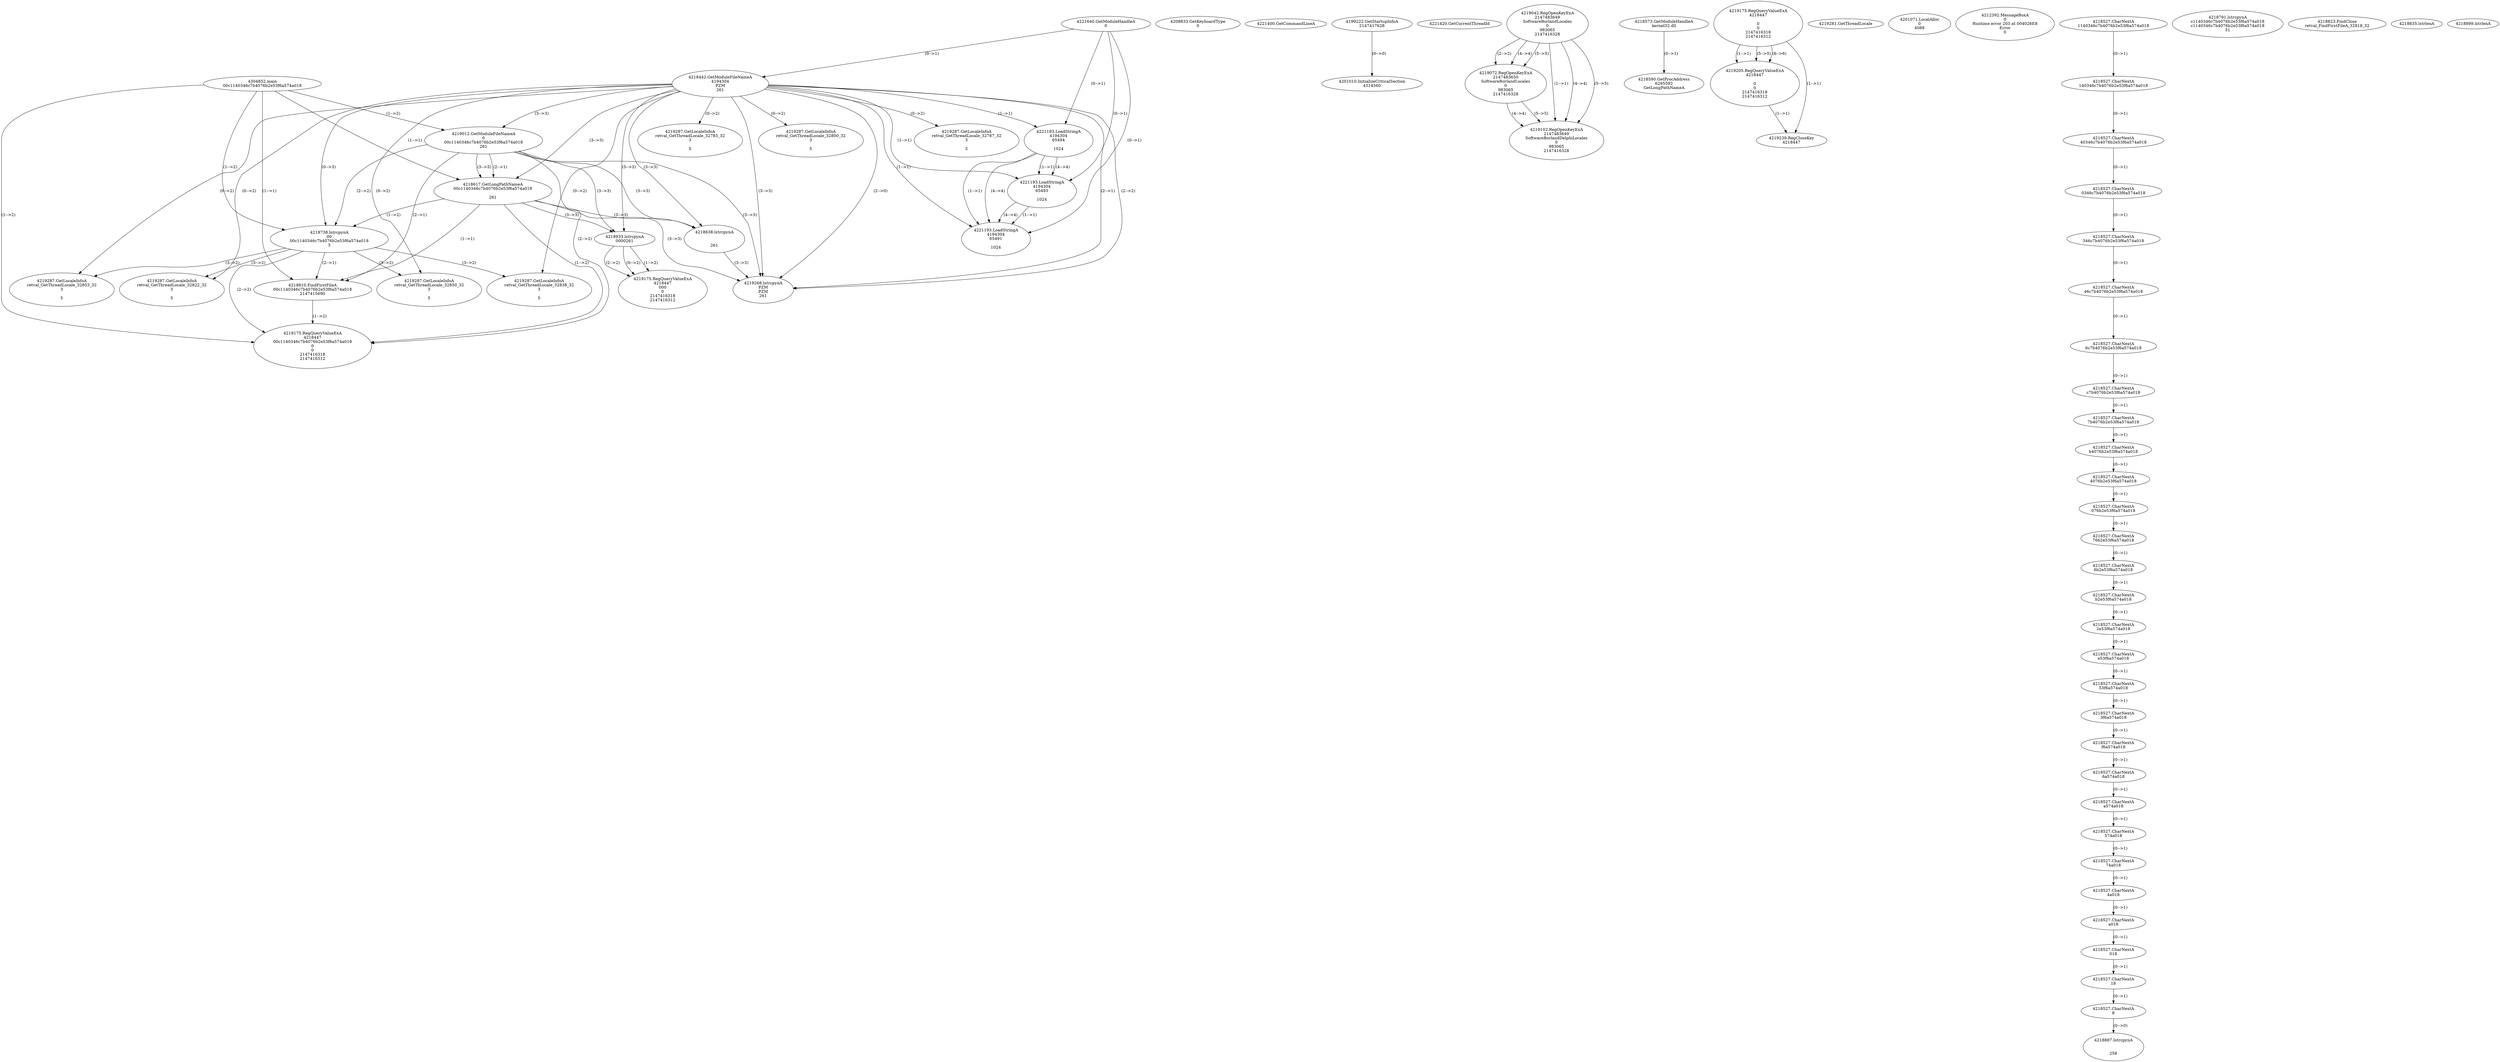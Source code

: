 // Global SCDG with merge call
digraph {
	0 [label="4304852.main
00c1140346c7b4076b2e53f6a574a018"]
	1 [label="4221640.GetModuleHandleA
0"]
	2 [label="4208833.GetKeyboardType
0"]
	3 [label="4221400.GetCommandLineA
"]
	4 [label="4199222.GetStartupInfoA
2147417628"]
	5 [label="4221420.GetCurrentThreadId
"]
	6 [label="4218442.GetModuleFileNameA
4194304
PZM
261"]
	1 -> 6 [label="(0-->1)"]
	7 [label="4219012.GetModuleFileNameA
0
00c1140346c7b4076b2e53f6a574a018
261"]
	0 -> 7 [label="(1-->2)"]
	6 -> 7 [label="(3-->3)"]
	8 [label="4219042.RegOpenKeyExA
2147483649
Software\Borland\Locales
0
983065
2147416328"]
	9 [label="4219072.RegOpenKeyExA
2147483650
Software\Borland\Locales
0
983065
2147416328"]
	8 -> 9 [label="(2-->2)"]
	8 -> 9 [label="(4-->4)"]
	8 -> 9 [label="(5-->5)"]
	10 [label="4218573.GetModuleHandleA
kernel32.dll"]
	11 [label="4218590.GetProcAddress
6295592
GetLongPathNameA"]
	10 -> 11 [label="(0-->1)"]
	12 [label="4218617.GetLongPathNameA
00c1140346c7b4076b2e53f6a574a018

261"]
	0 -> 12 [label="(1-->1)"]
	7 -> 12 [label="(2-->1)"]
	6 -> 12 [label="(3-->3)"]
	7 -> 12 [label="(3-->3)"]
	13 [label="4218638.lstrcpynA


261"]
	6 -> 13 [label="(3-->3)"]
	7 -> 13 [label="(3-->3)"]
	12 -> 13 [label="(3-->3)"]
	14 [label="4219175.RegQueryValueExA
4218447

0
0
2147416318
2147416312"]
	15 [label="4219205.RegQueryValueExA
4218447

0
0
2147416318
2147416312"]
	14 -> 15 [label="(1-->1)"]
	14 -> 15 [label="(5-->5)"]
	14 -> 15 [label="(6-->6)"]
	16 [label="4219239.RegCloseKey
4218447"]
	14 -> 16 [label="(1-->1)"]
	15 -> 16 [label="(1-->1)"]
	17 [label="4219268.lstrcpynA
PZM
PZM
261"]
	6 -> 17 [label="(2-->1)"]
	6 -> 17 [label="(2-->2)"]
	6 -> 17 [label="(3-->3)"]
	7 -> 17 [label="(3-->3)"]
	12 -> 17 [label="(3-->3)"]
	13 -> 17 [label="(3-->3)"]
	6 -> 17 [label="(2-->0)"]
	18 [label="4219281.GetThreadLocale
"]
	19 [label="4219287.GetLocaleInfoA
retval_GetThreadLocale_32787_32
3

5"]
	6 -> 19 [label="(0-->2)"]
	20 [label="4221193.LoadStringA
4194304
65494

1024"]
	1 -> 20 [label="(0-->1)"]
	6 -> 20 [label="(1-->1)"]
	21 [label="4221193.LoadStringA
4194304
65493

1024"]
	1 -> 21 [label="(0-->1)"]
	6 -> 21 [label="(1-->1)"]
	20 -> 21 [label="(1-->1)"]
	20 -> 21 [label="(4-->4)"]
	22 [label="4201010.InitializeCriticalSection
4314560"]
	4 -> 22 [label="(0-->0)"]
	23 [label="4201071.LocalAlloc
0
4088"]
	24 [label="4212392.MessageBoxA
0
Runtime error 203 at 004026E8
Error
0"]
	25 [label="4218738.lstrcpynA
00
00c1140346c7b4076b2e53f6a574a018
3"]
	0 -> 25 [label="(1-->2)"]
	7 -> 25 [label="(2-->2)"]
	12 -> 25 [label="(1-->2)"]
	6 -> 25 [label="(0-->3)"]
	26 [label="4218527.CharNextA
1140346c7b4076b2e53f6a574a018"]
	27 [label="4218527.CharNextA
140346c7b4076b2e53f6a574a018"]
	26 -> 27 [label="(0-->1)"]
	28 [label="4218527.CharNextA
40346c7b4076b2e53f6a574a018"]
	27 -> 28 [label="(0-->1)"]
	29 [label="4218527.CharNextA
0346c7b4076b2e53f6a574a018"]
	28 -> 29 [label="(0-->1)"]
	30 [label="4218527.CharNextA
346c7b4076b2e53f6a574a018"]
	29 -> 30 [label="(0-->1)"]
	31 [label="4218527.CharNextA
46c7b4076b2e53f6a574a018"]
	30 -> 31 [label="(0-->1)"]
	32 [label="4218527.CharNextA
6c7b4076b2e53f6a574a018"]
	31 -> 32 [label="(0-->1)"]
	33 [label="4218527.CharNextA
c7b4076b2e53f6a574a018"]
	32 -> 33 [label="(0-->1)"]
	34 [label="4218527.CharNextA
7b4076b2e53f6a574a018"]
	33 -> 34 [label="(0-->1)"]
	35 [label="4218527.CharNextA
b4076b2e53f6a574a018"]
	34 -> 35 [label="(0-->1)"]
	36 [label="4218527.CharNextA
4076b2e53f6a574a018"]
	35 -> 36 [label="(0-->1)"]
	37 [label="4218527.CharNextA
076b2e53f6a574a018"]
	36 -> 37 [label="(0-->1)"]
	38 [label="4218527.CharNextA
76b2e53f6a574a018"]
	37 -> 38 [label="(0-->1)"]
	39 [label="4218527.CharNextA
6b2e53f6a574a018"]
	38 -> 39 [label="(0-->1)"]
	40 [label="4218527.CharNextA
b2e53f6a574a018"]
	39 -> 40 [label="(0-->1)"]
	41 [label="4218527.CharNextA
2e53f6a574a018"]
	40 -> 41 [label="(0-->1)"]
	42 [label="4218527.CharNextA
e53f6a574a018"]
	41 -> 42 [label="(0-->1)"]
	43 [label="4218527.CharNextA
53f6a574a018"]
	42 -> 43 [label="(0-->1)"]
	44 [label="4218527.CharNextA
3f6a574a018"]
	43 -> 44 [label="(0-->1)"]
	45 [label="4218527.CharNextA
f6a574a018"]
	44 -> 45 [label="(0-->1)"]
	46 [label="4218527.CharNextA
6a574a018"]
	45 -> 46 [label="(0-->1)"]
	47 [label="4218527.CharNextA
a574a018"]
	46 -> 47 [label="(0-->1)"]
	48 [label="4218527.CharNextA
574a018"]
	47 -> 48 [label="(0-->1)"]
	49 [label="4218527.CharNextA
74a018"]
	48 -> 49 [label="(0-->1)"]
	50 [label="4218527.CharNextA
4a018"]
	49 -> 50 [label="(0-->1)"]
	51 [label="4218527.CharNextA
a018"]
	50 -> 51 [label="(0-->1)"]
	52 [label="4218527.CharNextA
018"]
	51 -> 52 [label="(0-->1)"]
	53 [label="4218527.CharNextA
18"]
	52 -> 53 [label="(0-->1)"]
	54 [label="4218527.CharNextA
8"]
	53 -> 54 [label="(0-->1)"]
	55 [label="4218791.lstrcpynA
c1140346c7b4076b2e53f6a574a018
c1140346c7b4076b2e53f6a574a018
31"]
	56 [label="4218810.FindFirstFileA
00c1140346c7b4076b2e53f6a574a018
2147415690"]
	0 -> 56 [label="(1-->1)"]
	7 -> 56 [label="(2-->1)"]
	12 -> 56 [label="(1-->1)"]
	25 -> 56 [label="(2-->1)"]
	57 [label="4219175.RegQueryValueExA
4218447
00c1140346c7b4076b2e53f6a574a018
0
0
2147416318
2147416312"]
	0 -> 57 [label="(1-->2)"]
	7 -> 57 [label="(2-->2)"]
	12 -> 57 [label="(1-->2)"]
	25 -> 57 [label="(2-->2)"]
	56 -> 57 [label="(1-->2)"]
	58 [label="4219287.GetLocaleInfoA
retval_GetThreadLocale_32853_32
3

5"]
	6 -> 58 [label="(0-->2)"]
	25 -> 58 [label="(3-->2)"]
	59 [label="4219287.GetLocaleInfoA
retval_GetThreadLocale_32822_32
3

5"]
	6 -> 59 [label="(0-->2)"]
	25 -> 59 [label="(3-->2)"]
	60 [label="4221193.LoadStringA
4194304
65491

1024"]
	1 -> 60 [label="(0-->1)"]
	6 -> 60 [label="(1-->1)"]
	20 -> 60 [label="(1-->1)"]
	21 -> 60 [label="(1-->1)"]
	20 -> 60 [label="(4-->4)"]
	21 -> 60 [label="(4-->4)"]
	61 [label="4218823.FindClose
retval_FindFirstFileA_32818_32"]
	62 [label="4218835.lstrlenA
"]
	63 [label="4218887.lstrcpynA


258"]
	54 -> 63 [label="(0-->0)"]
	64 [label="4218899.lstrlenA
"]
	65 [label="4218933.lstrcpynA
00\
00\
261"]
	6 -> 65 [label="(3-->3)"]
	7 -> 65 [label="(3-->3)"]
	12 -> 65 [label="(3-->3)"]
	66 [label="4219175.RegQueryValueExA
4218447
00\
0
0
2147416318
2147416312"]
	65 -> 66 [label="(1-->2)"]
	65 -> 66 [label="(2-->2)"]
	65 -> 66 [label="(0-->2)"]
	67 [label="4219287.GetLocaleInfoA
retval_GetThreadLocale_32850_32
3

5"]
	6 -> 67 [label="(0-->2)"]
	25 -> 67 [label="(3-->2)"]
	68 [label="4219287.GetLocaleInfoA
retval_GetThreadLocale_32838_32
3

5"]
	6 -> 68 [label="(0-->2)"]
	25 -> 68 [label="(3-->2)"]
	69 [label="4219287.GetLocaleInfoA
retval_GetThreadLocale_32783_32
3

5"]
	6 -> 69 [label="(0-->2)"]
	70 [label="4219102.RegOpenKeyExA
2147483649
Software\Borland\Delphi\Locales
0
983065
2147416328"]
	8 -> 70 [label="(1-->1)"]
	8 -> 70 [label="(4-->4)"]
	9 -> 70 [label="(4-->4)"]
	8 -> 70 [label="(5-->5)"]
	9 -> 70 [label="(5-->5)"]
	71 [label="4219287.GetLocaleInfoA
retval_GetThreadLocale_32800_32
3

5"]
	6 -> 71 [label="(0-->2)"]
}
